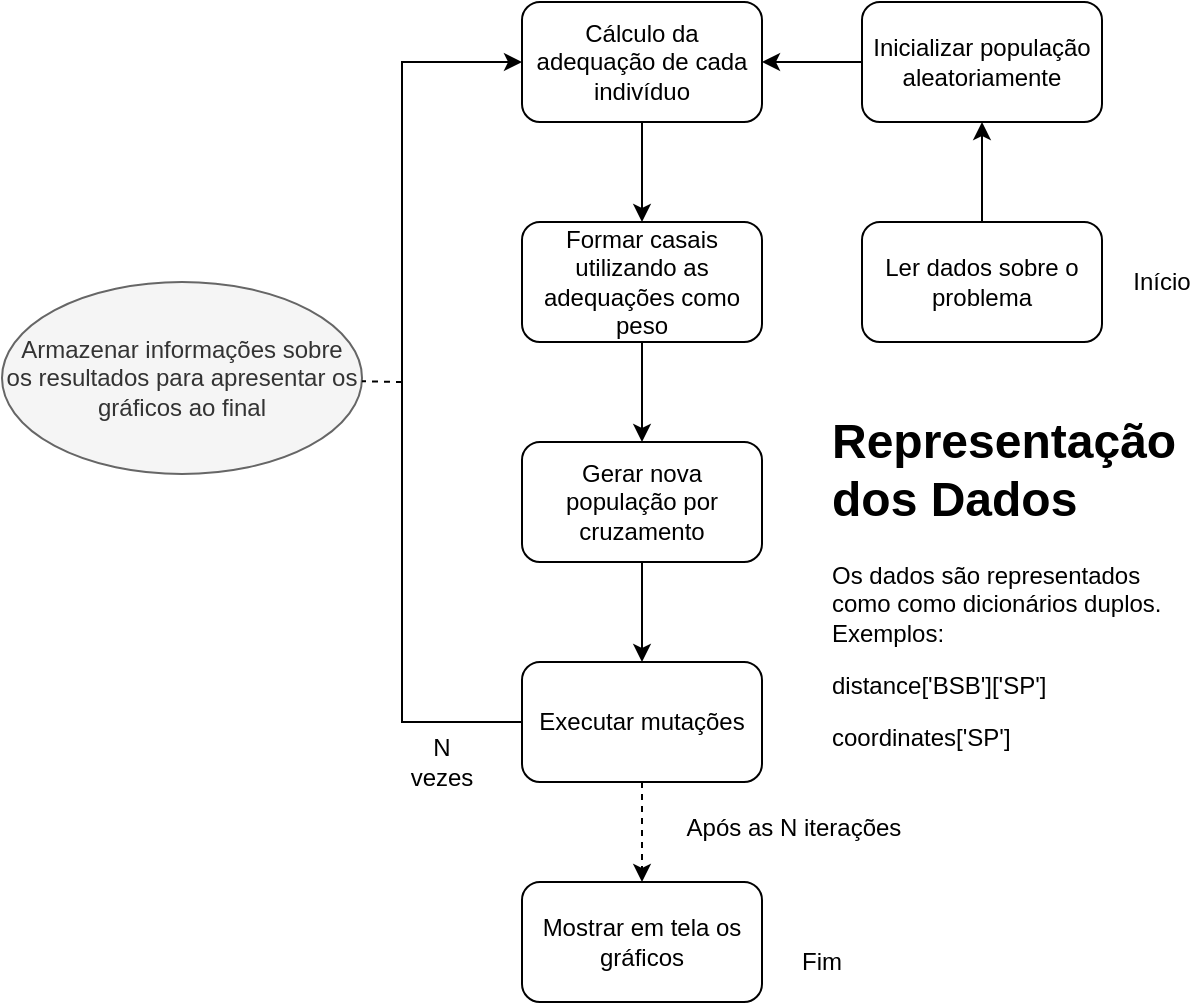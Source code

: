 <mxfile version="13.6.9" type="github">
  <diagram id="RmVg-uAlyQOc6iuS-p0Y" name="Page-1">
    <mxGraphModel dx="1185" dy="643" grid="1" gridSize="10" guides="1" tooltips="1" connect="1" arrows="1" fold="1" page="1" pageScale="1" pageWidth="827" pageHeight="1169" math="0" shadow="0">
      <root>
        <mxCell id="0" />
        <mxCell id="1" parent="0" />
        <mxCell id="tQTgviacLXU592D-nfOq-6" style="edgeStyle=orthogonalEdgeStyle;rounded=0;orthogonalLoop=1;jettySize=auto;html=1;" parent="1" source="tQTgviacLXU592D-nfOq-1" target="tQTgviacLXU592D-nfOq-3" edge="1">
          <mxGeometry relative="1" as="geometry" />
        </mxCell>
        <mxCell id="tQTgviacLXU592D-nfOq-1" value="Inicializar população aleatoriamente" style="rounded=1;whiteSpace=wrap;html=1;" parent="1" vertex="1">
          <mxGeometry x="510" y="250" width="120" height="60" as="geometry" />
        </mxCell>
        <mxCell id="tQTgviacLXU592D-nfOq-7" style="edgeStyle=orthogonalEdgeStyle;rounded=0;orthogonalLoop=1;jettySize=auto;html=1;" parent="1" source="tQTgviacLXU592D-nfOq-3" target="tQTgviacLXU592D-nfOq-4" edge="1">
          <mxGeometry relative="1" as="geometry" />
        </mxCell>
        <mxCell id="tQTgviacLXU592D-nfOq-3" value="Cálculo da adequação de cada indivíduo" style="rounded=1;whiteSpace=wrap;html=1;" parent="1" vertex="1">
          <mxGeometry x="340" y="250" width="120" height="60" as="geometry" />
        </mxCell>
        <mxCell id="tQTgviacLXU592D-nfOq-10" style="edgeStyle=orthogonalEdgeStyle;rounded=0;orthogonalLoop=1;jettySize=auto;html=1;" parent="1" source="tQTgviacLXU592D-nfOq-4" target="tQTgviacLXU592D-nfOq-8" edge="1">
          <mxGeometry relative="1" as="geometry" />
        </mxCell>
        <mxCell id="tQTgviacLXU592D-nfOq-4" value="Formar casais utilizando as adequações como peso" style="rounded=1;whiteSpace=wrap;html=1;" parent="1" vertex="1">
          <mxGeometry x="340" y="360" width="120" height="60" as="geometry" />
        </mxCell>
        <mxCell id="tQTgviacLXU592D-nfOq-11" style="edgeStyle=orthogonalEdgeStyle;rounded=0;orthogonalLoop=1;jettySize=auto;html=1;" parent="1" source="tQTgviacLXU592D-nfOq-8" target="tQTgviacLXU592D-nfOq-9" edge="1">
          <mxGeometry relative="1" as="geometry" />
        </mxCell>
        <mxCell id="tQTgviacLXU592D-nfOq-8" value="Gerar nova população por cruzamento" style="rounded=1;whiteSpace=wrap;html=1;" parent="1" vertex="1">
          <mxGeometry x="340" y="470" width="120" height="60" as="geometry" />
        </mxCell>
        <mxCell id="tQTgviacLXU592D-nfOq-12" style="edgeStyle=orthogonalEdgeStyle;rounded=0;orthogonalLoop=1;jettySize=auto;html=1;" parent="1" source="tQTgviacLXU592D-nfOq-9" target="tQTgviacLXU592D-nfOq-3" edge="1">
          <mxGeometry relative="1" as="geometry">
            <mxPoint x="270" y="280.0" as="targetPoint" />
            <Array as="points">
              <mxPoint x="280" y="610" />
              <mxPoint x="280" y="280" />
            </Array>
          </mxGeometry>
        </mxCell>
        <mxCell id="tQTgviacLXU592D-nfOq-17" style="edgeStyle=orthogonalEdgeStyle;rounded=0;orthogonalLoop=1;jettySize=auto;html=1;dashed=1;" parent="1" source="tQTgviacLXU592D-nfOq-9" target="tQTgviacLXU592D-nfOq-16" edge="1">
          <mxGeometry relative="1" as="geometry" />
        </mxCell>
        <mxCell id="tQTgviacLXU592D-nfOq-9" value="Executar mutações" style="rounded=1;whiteSpace=wrap;html=1;" parent="1" vertex="1">
          <mxGeometry x="340" y="580" width="120" height="60" as="geometry" />
        </mxCell>
        <mxCell id="tQTgviacLXU592D-nfOq-13" value="N vezes" style="text;html=1;strokeColor=none;fillColor=none;align=center;verticalAlign=middle;whiteSpace=wrap;rounded=0;" parent="1" vertex="1">
          <mxGeometry x="280" y="620" width="40" height="20" as="geometry" />
        </mxCell>
        <mxCell id="tQTgviacLXU592D-nfOq-15" style="edgeStyle=orthogonalEdgeStyle;rounded=0;orthogonalLoop=1;jettySize=auto;html=1;" parent="1" source="tQTgviacLXU592D-nfOq-14" target="tQTgviacLXU592D-nfOq-1" edge="1">
          <mxGeometry relative="1" as="geometry" />
        </mxCell>
        <mxCell id="tQTgviacLXU592D-nfOq-14" value="Ler dados sobre o problema" style="rounded=1;whiteSpace=wrap;html=1;" parent="1" vertex="1">
          <mxGeometry x="510" y="360" width="120" height="60" as="geometry" />
        </mxCell>
        <mxCell id="tQTgviacLXU592D-nfOq-16" value="Mostrar em tela os gráficos" style="rounded=1;whiteSpace=wrap;html=1;" parent="1" vertex="1">
          <mxGeometry x="340" y="690" width="120" height="60" as="geometry" />
        </mxCell>
        <mxCell id="tQTgviacLXU592D-nfOq-18" value="Após as N iterações" style="text;html=1;strokeColor=none;fillColor=none;align=center;verticalAlign=middle;whiteSpace=wrap;rounded=0;" parent="1" vertex="1">
          <mxGeometry x="411" y="653" width="130" height="20" as="geometry" />
        </mxCell>
        <mxCell id="tQTgviacLXU592D-nfOq-19" value="Armazenar informações sobre&lt;br&gt;os resultados para apresentar os gráficos ao final" style="ellipse;whiteSpace=wrap;html=1;fillColor=#f5f5f5;strokeColor=#666666;fontColor=#333333;" parent="1" vertex="1">
          <mxGeometry x="80" y="390" width="180" height="96" as="geometry" />
        </mxCell>
        <mxCell id="tQTgviacLXU592D-nfOq-21" value="" style="endArrow=none;html=1;dashed=1;endFill=0;" parent="1" target="tQTgviacLXU592D-nfOq-19" edge="1">
          <mxGeometry width="50" height="50" relative="1" as="geometry">
            <mxPoint x="280" y="440" as="sourcePoint" />
            <mxPoint x="270" y="440" as="targetPoint" />
          </mxGeometry>
        </mxCell>
        <mxCell id="tQTgviacLXU592D-nfOq-24" value="Início" style="text;html=1;strokeColor=none;fillColor=none;align=center;verticalAlign=middle;whiteSpace=wrap;rounded=0;" parent="1" vertex="1">
          <mxGeometry x="640" y="380" width="40" height="20" as="geometry" />
        </mxCell>
        <mxCell id="tQTgviacLXU592D-nfOq-25" value="Fim" style="text;html=1;strokeColor=none;fillColor=none;align=center;verticalAlign=middle;whiteSpace=wrap;rounded=0;" parent="1" vertex="1">
          <mxGeometry x="470" y="720" width="40" height="20" as="geometry" />
        </mxCell>
        <mxCell id="tQTgviacLXU592D-nfOq-27" value="&lt;h1&gt;Representação dos Dados&lt;/h1&gt;&lt;p&gt;Os dados são representados como como dicionários duplos. Exemplos:&lt;/p&gt;&lt;p&gt;distance[&#39;BSB&#39;][&#39;SP&#39;]&lt;/p&gt;&lt;p&gt;coordinates[&#39;SP&#39;]&lt;/p&gt;&lt;p&gt;&lt;br&gt;&lt;/p&gt;" style="text;html=1;strokeColor=none;fillColor=none;spacing=5;spacingTop=-20;whiteSpace=wrap;overflow=hidden;rounded=0;" parent="1" vertex="1">
          <mxGeometry x="490" y="450" width="190" height="190" as="geometry" />
        </mxCell>
      </root>
    </mxGraphModel>
  </diagram>
</mxfile>
